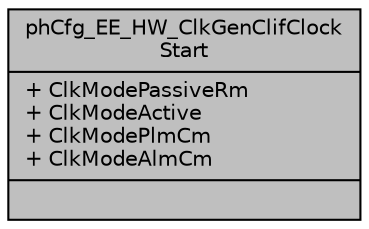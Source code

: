 digraph "phCfg_EE_HW_ClkGenClifClockStart"
{
  edge [fontname="Helvetica",fontsize="10",labelfontname="Helvetica",labelfontsize="10"];
  node [fontname="Helvetica",fontsize="10",shape=record];
  Node0 [label="{phCfg_EE_HW_ClkGenClifClock\lStart\n|+ ClkModePassiveRm\l+ ClkModeActive\l+ ClkModePlmCm\l+ ClkModeAlmCm\l|}",height=0.2,width=0.4,color="black", fillcolor="grey75", style="filled", fontcolor="black"];
}
